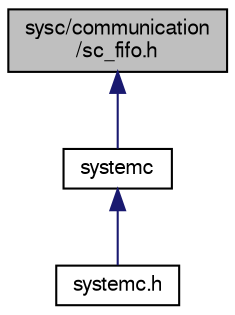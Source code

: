 digraph "sysc/communication/sc_fifo.h"
{
  edge [fontname="FreeSans",fontsize="10",labelfontname="FreeSans",labelfontsize="10"];
  node [fontname="FreeSans",fontsize="10",shape=record];
  Node58 [label="sysc/communication\l/sc_fifo.h",height=0.2,width=0.4,color="black", fillcolor="grey75", style="filled", fontcolor="black"];
  Node58 -> Node59 [dir="back",color="midnightblue",fontsize="10",style="solid",fontname="FreeSans"];
  Node59 [label="systemc",height=0.2,width=0.4,color="black", fillcolor="white", style="filled",URL="$a00401.html"];
  Node59 -> Node60 [dir="back",color="midnightblue",fontsize="10",style="solid",fontname="FreeSans"];
  Node60 [label="systemc.h",height=0.2,width=0.4,color="black", fillcolor="white", style="filled",URL="$a00404.html"];
}
